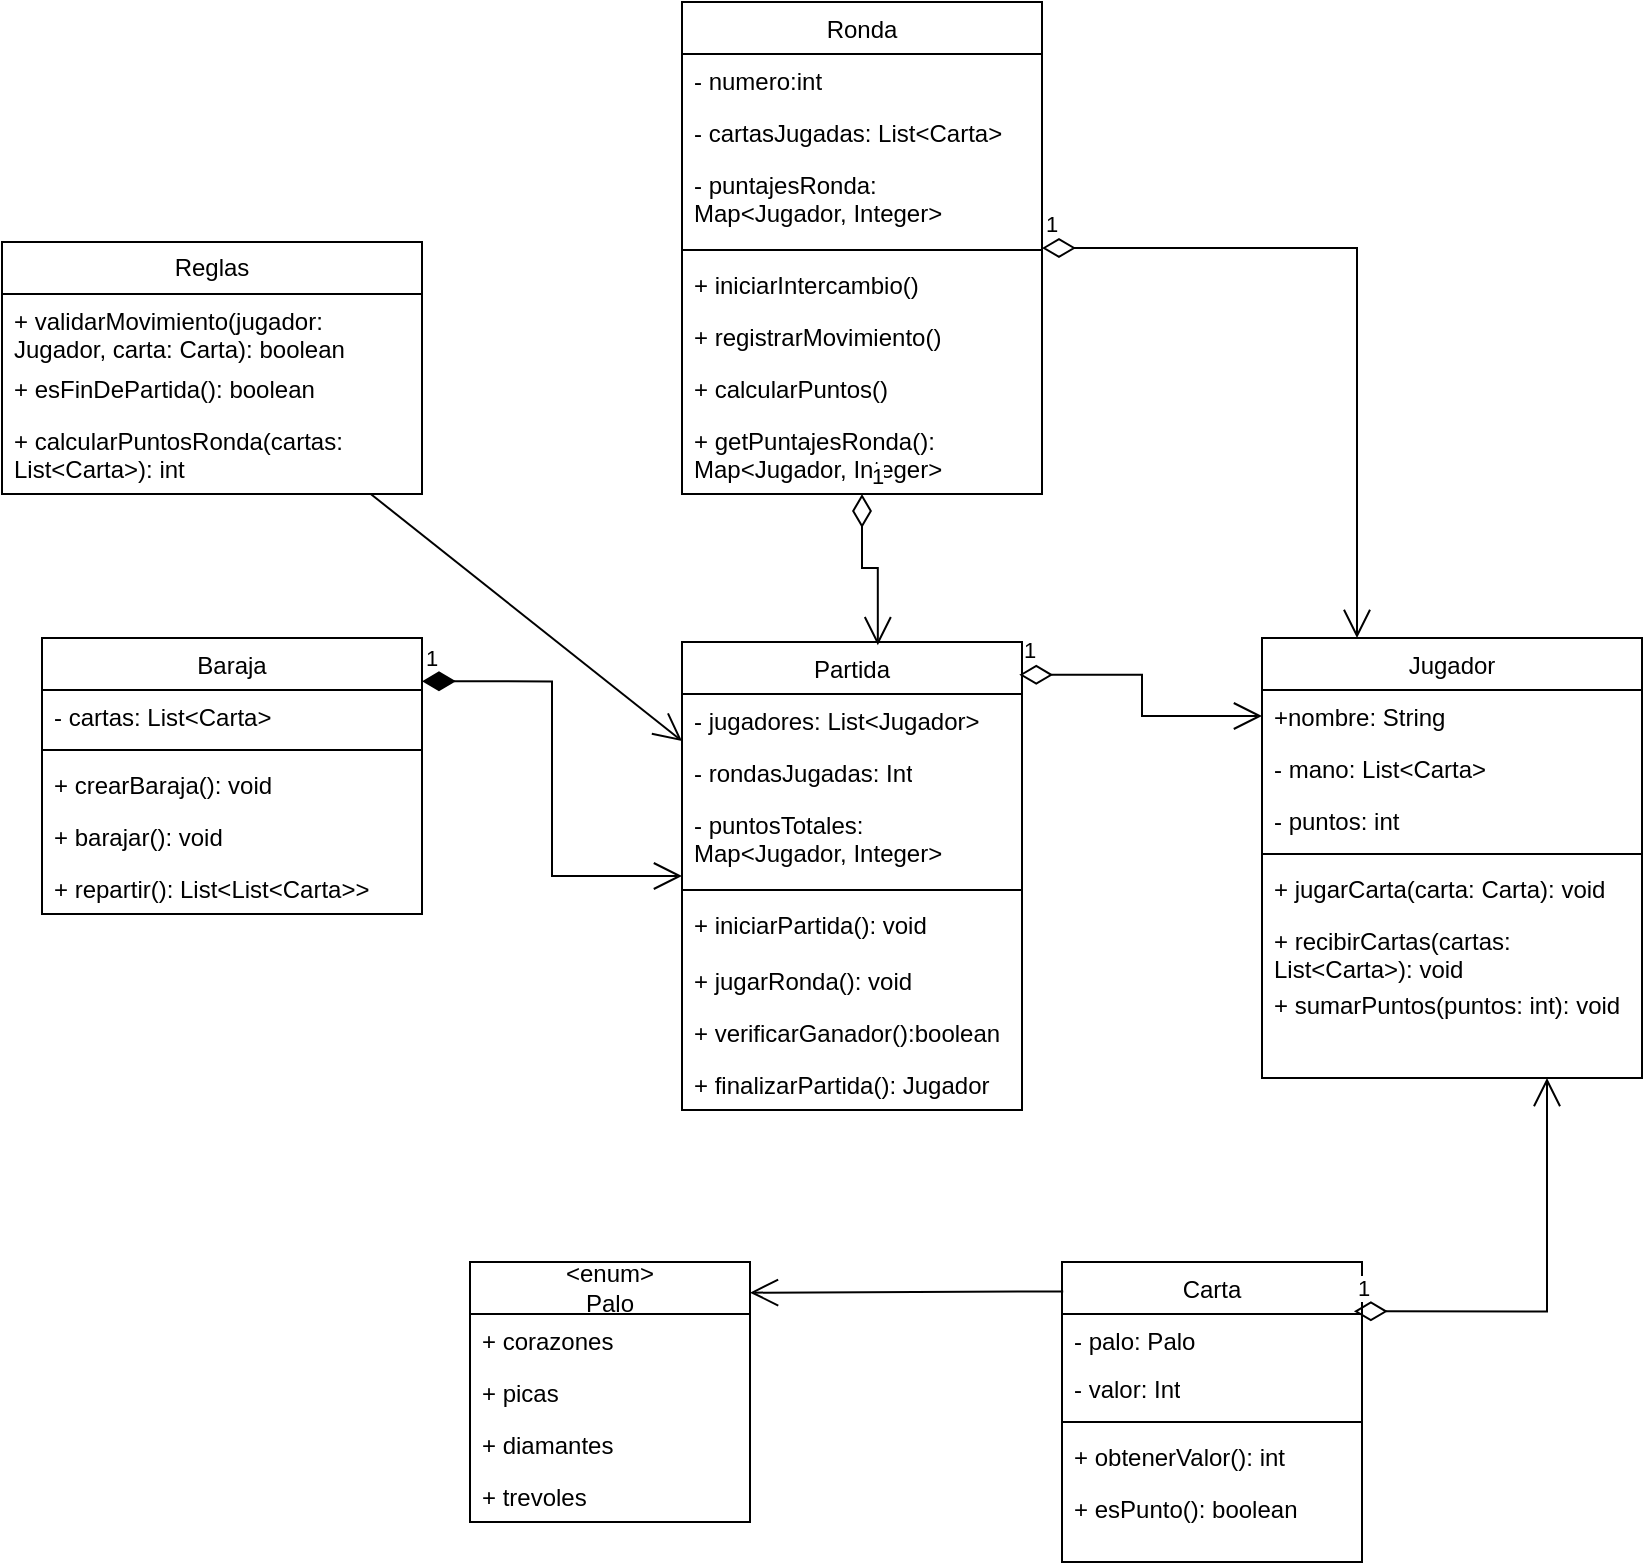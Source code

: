 <mxfile version="22.0.3" type="device">
  <diagram id="C5RBs43oDa-KdzZeNtuy" name="Page-1">
    <mxGraphModel dx="1034" dy="1688" grid="1" gridSize="10" guides="1" tooltips="1" connect="1" arrows="1" fold="1" page="1" pageScale="1" pageWidth="827" pageHeight="1169" math="0" shadow="0">
      <root>
        <mxCell id="WIyWlLk6GJQsqaUBKTNV-0" />
        <mxCell id="WIyWlLk6GJQsqaUBKTNV-1" parent="WIyWlLk6GJQsqaUBKTNV-0" />
        <mxCell id="zkfFHV4jXpPFQw0GAbJ--17" value="Jugador" style="swimlane;fontStyle=0;align=center;verticalAlign=top;childLayout=stackLayout;horizontal=1;startSize=26;horizontalStack=0;resizeParent=1;resizeLast=0;collapsible=1;marginBottom=0;rounded=0;shadow=0;strokeWidth=1;" parent="WIyWlLk6GJQsqaUBKTNV-1" vertex="1">
          <mxGeometry x="670" y="158" width="190" height="220" as="geometry">
            <mxRectangle x="550" y="140" width="160" height="26" as="alternateBounds" />
          </mxGeometry>
        </mxCell>
        <mxCell id="zkfFHV4jXpPFQw0GAbJ--18" value="+nombre: String" style="text;align=left;verticalAlign=top;spacingLeft=4;spacingRight=4;overflow=hidden;rotatable=0;points=[[0,0.5],[1,0.5]];portConstraint=eastwest;" parent="zkfFHV4jXpPFQw0GAbJ--17" vertex="1">
          <mxGeometry y="26" width="190" height="26" as="geometry" />
        </mxCell>
        <mxCell id="1rjTtEy0xH4NKV1ADeRm-15" value="- mano: List&amp;lt;Carta&amp;gt;" style="text;strokeColor=none;fillColor=none;align=left;verticalAlign=top;spacingLeft=4;spacingRight=4;overflow=hidden;rotatable=0;points=[[0,0.5],[1,0.5]];portConstraint=eastwest;whiteSpace=wrap;html=1;" parent="zkfFHV4jXpPFQw0GAbJ--17" vertex="1">
          <mxGeometry y="52" width="190" height="26" as="geometry" />
        </mxCell>
        <mxCell id="1rjTtEy0xH4NKV1ADeRm-16" value="- puntos: int" style="text;strokeColor=none;fillColor=none;align=left;verticalAlign=top;spacingLeft=4;spacingRight=4;overflow=hidden;rotatable=0;points=[[0,0.5],[1,0.5]];portConstraint=eastwest;whiteSpace=wrap;html=1;" parent="zkfFHV4jXpPFQw0GAbJ--17" vertex="1">
          <mxGeometry y="78" width="190" height="26" as="geometry" />
        </mxCell>
        <mxCell id="zkfFHV4jXpPFQw0GAbJ--23" value="" style="line;html=1;strokeWidth=1;align=left;verticalAlign=middle;spacingTop=-1;spacingLeft=3;spacingRight=3;rotatable=0;labelPosition=right;points=[];portConstraint=eastwest;" parent="zkfFHV4jXpPFQw0GAbJ--17" vertex="1">
          <mxGeometry y="104" width="190" height="8" as="geometry" />
        </mxCell>
        <mxCell id="1rjTtEy0xH4NKV1ADeRm-18" value="+ jugarCarta(carta: Carta): void" style="text;strokeColor=none;fillColor=none;align=left;verticalAlign=top;spacingLeft=4;spacingRight=4;overflow=hidden;rotatable=0;points=[[0,0.5],[1,0.5]];portConstraint=eastwest;whiteSpace=wrap;html=1;" parent="zkfFHV4jXpPFQw0GAbJ--17" vertex="1">
          <mxGeometry y="112" width="190" height="26" as="geometry" />
        </mxCell>
        <mxCell id="1rjTtEy0xH4NKV1ADeRm-20" value="+ recibirCartas(cartas: List&amp;lt;Carta&amp;gt;): void" style="text;strokeColor=none;fillColor=none;align=left;verticalAlign=top;spacingLeft=4;spacingRight=4;overflow=hidden;rotatable=0;points=[[0,0.5],[1,0.5]];portConstraint=eastwest;whiteSpace=wrap;html=1;" parent="zkfFHV4jXpPFQw0GAbJ--17" vertex="1">
          <mxGeometry y="138" width="190" height="32" as="geometry" />
        </mxCell>
        <mxCell id="1rjTtEy0xH4NKV1ADeRm-21" value="+ sumarPuntos(puntos: int): void" style="text;strokeColor=none;fillColor=none;align=left;verticalAlign=top;spacingLeft=4;spacingRight=4;overflow=hidden;rotatable=0;points=[[0,0.5],[1,0.5]];portConstraint=eastwest;whiteSpace=wrap;html=1;" parent="zkfFHV4jXpPFQw0GAbJ--17" vertex="1">
          <mxGeometry y="170" width="190" height="26" as="geometry" />
        </mxCell>
        <mxCell id="1rjTtEy0xH4NKV1ADeRm-0" value="Carta" style="swimlane;fontStyle=0;align=center;verticalAlign=top;childLayout=stackLayout;horizontal=1;startSize=26;horizontalStack=0;resizeParent=1;resizeLast=0;collapsible=1;marginBottom=0;rounded=0;shadow=0;strokeWidth=1;" parent="WIyWlLk6GJQsqaUBKTNV-1" vertex="1">
          <mxGeometry x="570" y="470" width="150" height="150" as="geometry">
            <mxRectangle x="550" y="140" width="160" height="26" as="alternateBounds" />
          </mxGeometry>
        </mxCell>
        <mxCell id="1rjTtEy0xH4NKV1ADeRm-1" value="- palo: Palo&#xa;" style="text;align=left;verticalAlign=top;spacingLeft=4;spacingRight=4;overflow=hidden;rotatable=0;points=[[0,0.5],[1,0.5]];portConstraint=eastwest;" parent="1rjTtEy0xH4NKV1ADeRm-0" vertex="1">
          <mxGeometry y="26" width="150" height="24" as="geometry" />
        </mxCell>
        <mxCell id="1rjTtEy0xH4NKV1ADeRm-10" value="- valor: Int" style="text;strokeColor=none;fillColor=none;align=left;verticalAlign=top;spacingLeft=4;spacingRight=4;overflow=hidden;rotatable=0;points=[[0,0.5],[1,0.5]];portConstraint=eastwest;whiteSpace=wrap;html=1;" parent="1rjTtEy0xH4NKV1ADeRm-0" vertex="1">
          <mxGeometry y="50" width="150" height="26" as="geometry" />
        </mxCell>
        <mxCell id="1rjTtEy0xH4NKV1ADeRm-12" value="" style="line;strokeWidth=1;fillColor=none;align=left;verticalAlign=middle;spacingTop=-1;spacingLeft=3;spacingRight=3;rotatable=0;labelPosition=right;points=[];portConstraint=eastwest;strokeColor=inherit;" parent="1rjTtEy0xH4NKV1ADeRm-0" vertex="1">
          <mxGeometry y="76" width="150" height="8" as="geometry" />
        </mxCell>
        <mxCell id="1rjTtEy0xH4NKV1ADeRm-11" value="+ obtenerValor(): int" style="text;strokeColor=none;fillColor=none;align=left;verticalAlign=top;spacingLeft=4;spacingRight=4;overflow=hidden;rotatable=0;points=[[0,0.5],[1,0.5]];portConstraint=eastwest;whiteSpace=wrap;html=1;" parent="1rjTtEy0xH4NKV1ADeRm-0" vertex="1">
          <mxGeometry y="84" width="150" height="26" as="geometry" />
        </mxCell>
        <mxCell id="1rjTtEy0xH4NKV1ADeRm-13" value="+ esPunto(): boolean" style="text;strokeColor=none;fillColor=none;align=left;verticalAlign=top;spacingLeft=4;spacingRight=4;overflow=hidden;rotatable=0;points=[[0,0.5],[1,0.5]];portConstraint=eastwest;whiteSpace=wrap;html=1;" parent="1rjTtEy0xH4NKV1ADeRm-0" vertex="1">
          <mxGeometry y="110" width="150" height="26" as="geometry" />
        </mxCell>
        <mxCell id="1rjTtEy0xH4NKV1ADeRm-22" value="&lt;span style=&quot;font-weight: normal;&quot;&gt;Baraja&lt;/span&gt;" style="swimlane;fontStyle=1;align=center;verticalAlign=top;childLayout=stackLayout;horizontal=1;startSize=26;horizontalStack=0;resizeParent=1;resizeParentMax=0;resizeLast=0;collapsible=1;marginBottom=0;whiteSpace=wrap;html=1;" parent="WIyWlLk6GJQsqaUBKTNV-1" vertex="1">
          <mxGeometry x="60" y="158" width="190" height="138" as="geometry" />
        </mxCell>
        <mxCell id="1rjTtEy0xH4NKV1ADeRm-23" value="- cartas: List&amp;lt;Carta&amp;gt;" style="text;strokeColor=none;fillColor=none;align=left;verticalAlign=top;spacingLeft=4;spacingRight=4;overflow=hidden;rotatable=0;points=[[0,0.5],[1,0.5]];portConstraint=eastwest;whiteSpace=wrap;html=1;" parent="1rjTtEy0xH4NKV1ADeRm-22" vertex="1">
          <mxGeometry y="26" width="190" height="26" as="geometry" />
        </mxCell>
        <mxCell id="1rjTtEy0xH4NKV1ADeRm-24" value="" style="line;strokeWidth=1;fillColor=none;align=left;verticalAlign=middle;spacingTop=-1;spacingLeft=3;spacingRight=3;rotatable=0;labelPosition=right;points=[];portConstraint=eastwest;strokeColor=inherit;" parent="1rjTtEy0xH4NKV1ADeRm-22" vertex="1">
          <mxGeometry y="52" width="190" height="8" as="geometry" />
        </mxCell>
        <mxCell id="1rjTtEy0xH4NKV1ADeRm-25" value="+ crearBaraja(): void" style="text;strokeColor=none;fillColor=none;align=left;verticalAlign=top;spacingLeft=4;spacingRight=4;overflow=hidden;rotatable=0;points=[[0,0.5],[1,0.5]];portConstraint=eastwest;whiteSpace=wrap;html=1;" parent="1rjTtEy0xH4NKV1ADeRm-22" vertex="1">
          <mxGeometry y="60" width="190" height="26" as="geometry" />
        </mxCell>
        <mxCell id="1rjTtEy0xH4NKV1ADeRm-26" value="+ barajar(): void" style="text;strokeColor=none;fillColor=none;align=left;verticalAlign=top;spacingLeft=4;spacingRight=4;overflow=hidden;rotatable=0;points=[[0,0.5],[1,0.5]];portConstraint=eastwest;whiteSpace=wrap;html=1;" parent="1rjTtEy0xH4NKV1ADeRm-22" vertex="1">
          <mxGeometry y="86" width="190" height="26" as="geometry" />
        </mxCell>
        <mxCell id="1rjTtEy0xH4NKV1ADeRm-27" value="+ repartir(): List&amp;lt;List&amp;lt;Carta&amp;gt;&amp;gt;" style="text;strokeColor=none;fillColor=none;align=left;verticalAlign=top;spacingLeft=4;spacingRight=4;overflow=hidden;rotatable=0;points=[[0,0.5],[1,0.5]];portConstraint=eastwest;whiteSpace=wrap;html=1;" parent="1rjTtEy0xH4NKV1ADeRm-22" vertex="1">
          <mxGeometry y="112" width="190" height="26" as="geometry" />
        </mxCell>
        <mxCell id="1rjTtEy0xH4NKV1ADeRm-28" value="&lt;span style=&quot;font-weight: normal;&quot;&gt;Partida&lt;/span&gt;" style="swimlane;fontStyle=1;align=center;verticalAlign=top;childLayout=stackLayout;horizontal=1;startSize=26;horizontalStack=0;resizeParent=1;resizeParentMax=0;resizeLast=0;collapsible=1;marginBottom=0;whiteSpace=wrap;html=1;" parent="WIyWlLk6GJQsqaUBKTNV-1" vertex="1">
          <mxGeometry x="380" y="160" width="170" height="234" as="geometry" />
        </mxCell>
        <mxCell id="1rjTtEy0xH4NKV1ADeRm-29" value="- jugadores: List&amp;lt;Jugador&amp;gt;" style="text;strokeColor=none;fillColor=none;align=left;verticalAlign=top;spacingLeft=4;spacingRight=4;overflow=hidden;rotatable=0;points=[[0,0.5],[1,0.5]];portConstraint=eastwest;whiteSpace=wrap;html=1;" parent="1rjTtEy0xH4NKV1ADeRm-28" vertex="1">
          <mxGeometry y="26" width="170" height="26" as="geometry" />
        </mxCell>
        <mxCell id="1rjTtEy0xH4NKV1ADeRm-32" value="- rondasJugadas: Int" style="text;strokeColor=none;fillColor=none;align=left;verticalAlign=top;spacingLeft=4;spacingRight=4;overflow=hidden;rotatable=0;points=[[0,0.5],[1,0.5]];portConstraint=eastwest;whiteSpace=wrap;html=1;" parent="1rjTtEy0xH4NKV1ADeRm-28" vertex="1">
          <mxGeometry y="52" width="170" height="26" as="geometry" />
        </mxCell>
        <mxCell id="1rjTtEy0xH4NKV1ADeRm-33" value="- puntosTotales: Map&amp;lt;Jugador, Integer&amp;gt;" style="text;strokeColor=none;fillColor=none;align=left;verticalAlign=top;spacingLeft=4;spacingRight=4;overflow=hidden;rotatable=0;points=[[0,0.5],[1,0.5]];portConstraint=eastwest;whiteSpace=wrap;html=1;" parent="1rjTtEy0xH4NKV1ADeRm-28" vertex="1">
          <mxGeometry y="78" width="170" height="42" as="geometry" />
        </mxCell>
        <mxCell id="1rjTtEy0xH4NKV1ADeRm-30" value="" style="line;strokeWidth=1;fillColor=none;align=left;verticalAlign=middle;spacingTop=-1;spacingLeft=3;spacingRight=3;rotatable=0;labelPosition=right;points=[];portConstraint=eastwest;strokeColor=inherit;" parent="1rjTtEy0xH4NKV1ADeRm-28" vertex="1">
          <mxGeometry y="120" width="170" height="8" as="geometry" />
        </mxCell>
        <mxCell id="1rjTtEy0xH4NKV1ADeRm-31" value="+ iniciarPartida(): void" style="text;strokeColor=none;fillColor=none;align=left;verticalAlign=top;spacingLeft=4;spacingRight=4;overflow=hidden;rotatable=0;points=[[0,0.5],[1,0.5]];portConstraint=eastwest;whiteSpace=wrap;html=1;" parent="1rjTtEy0xH4NKV1ADeRm-28" vertex="1">
          <mxGeometry y="128" width="170" height="28" as="geometry" />
        </mxCell>
        <mxCell id="1rjTtEy0xH4NKV1ADeRm-34" value="+ jugarRonda(): void" style="text;strokeColor=none;fillColor=none;align=left;verticalAlign=top;spacingLeft=4;spacingRight=4;overflow=hidden;rotatable=0;points=[[0,0.5],[1,0.5]];portConstraint=eastwest;whiteSpace=wrap;html=1;" parent="1rjTtEy0xH4NKV1ADeRm-28" vertex="1">
          <mxGeometry y="156" width="170" height="26" as="geometry" />
        </mxCell>
        <mxCell id="1rjTtEy0xH4NKV1ADeRm-35" value="+ verificarGanador():boolean" style="text;strokeColor=none;fillColor=none;align=left;verticalAlign=top;spacingLeft=4;spacingRight=4;overflow=hidden;rotatable=0;points=[[0,0.5],[1,0.5]];portConstraint=eastwest;whiteSpace=wrap;html=1;" parent="1rjTtEy0xH4NKV1ADeRm-28" vertex="1">
          <mxGeometry y="182" width="170" height="26" as="geometry" />
        </mxCell>
        <mxCell id="1rjTtEy0xH4NKV1ADeRm-36" value="+ finalizarPartida(): Jugador" style="text;strokeColor=none;fillColor=none;align=left;verticalAlign=top;spacingLeft=4;spacingRight=4;overflow=hidden;rotatable=0;points=[[0,0.5],[1,0.5]];portConstraint=eastwest;whiteSpace=wrap;html=1;" parent="1rjTtEy0xH4NKV1ADeRm-28" vertex="1">
          <mxGeometry y="208" width="170" height="26" as="geometry" />
        </mxCell>
        <mxCell id="1rjTtEy0xH4NKV1ADeRm-37" value="Reglas" style="swimlane;fontStyle=0;childLayout=stackLayout;horizontal=1;startSize=26;fillColor=none;horizontalStack=0;resizeParent=1;resizeParentMax=0;resizeLast=0;collapsible=1;marginBottom=0;whiteSpace=wrap;html=1;" parent="WIyWlLk6GJQsqaUBKTNV-1" vertex="1">
          <mxGeometry x="40" y="-40" width="210" height="126" as="geometry" />
        </mxCell>
        <mxCell id="1rjTtEy0xH4NKV1ADeRm-38" value="+ validarMovimiento(jugador: Jugador, carta: Carta): boolean" style="text;strokeColor=none;fillColor=none;align=left;verticalAlign=top;spacingLeft=4;spacingRight=4;overflow=hidden;rotatable=0;points=[[0,0.5],[1,0.5]];portConstraint=eastwest;whiteSpace=wrap;html=1;" parent="1rjTtEy0xH4NKV1ADeRm-37" vertex="1">
          <mxGeometry y="26" width="210" height="34" as="geometry" />
        </mxCell>
        <mxCell id="1rjTtEy0xH4NKV1ADeRm-41" value="+ esFinDePartida(): boolean" style="text;strokeColor=none;fillColor=none;align=left;verticalAlign=top;spacingLeft=4;spacingRight=4;overflow=hidden;rotatable=0;points=[[0,0.5],[1,0.5]];portConstraint=eastwest;whiteSpace=wrap;html=1;" parent="1rjTtEy0xH4NKV1ADeRm-37" vertex="1">
          <mxGeometry y="60" width="210" height="26" as="geometry" />
        </mxCell>
        <mxCell id="1rjTtEy0xH4NKV1ADeRm-42" value="+ calcularPuntosRonda(cartas: List&amp;lt;Carta&amp;gt;): int" style="text;strokeColor=none;fillColor=none;align=left;verticalAlign=top;spacingLeft=4;spacingRight=4;overflow=hidden;rotatable=0;points=[[0,0.5],[1,0.5]];portConstraint=eastwest;whiteSpace=wrap;html=1;" parent="1rjTtEy0xH4NKV1ADeRm-37" vertex="1">
          <mxGeometry y="86" width="210" height="40" as="geometry" />
        </mxCell>
        <mxCell id="1rjTtEy0xH4NKV1ADeRm-43" value="1" style="endArrow=open;html=1;endSize=12;startArrow=diamondThin;startSize=14;startFill=1;edgeStyle=orthogonalEdgeStyle;align=left;verticalAlign=bottom;rounded=0;exitX=1;exitY=-0.167;exitDx=0;exitDy=0;exitPerimeter=0;" parent="WIyWlLk6GJQsqaUBKTNV-1" source="1rjTtEy0xH4NKV1ADeRm-23" target="1rjTtEy0xH4NKV1ADeRm-28" edge="1">
          <mxGeometry x="-1" y="3" relative="1" as="geometry">
            <mxPoint x="270" y="180" as="sourcePoint" />
            <mxPoint x="380" y="183" as="targetPoint" />
          </mxGeometry>
        </mxCell>
        <mxCell id="1rjTtEy0xH4NKV1ADeRm-46" value="1" style="endArrow=open;html=1;endSize=12;startArrow=diamondThin;startSize=14;startFill=0;edgeStyle=orthogonalEdgeStyle;align=left;verticalAlign=bottom;rounded=0;exitX=0.992;exitY=0.07;exitDx=0;exitDy=0;exitPerimeter=0;" parent="WIyWlLk6GJQsqaUBKTNV-1" source="1rjTtEy0xH4NKV1ADeRm-28" target="zkfFHV4jXpPFQw0GAbJ--18" edge="1">
          <mxGeometry x="-1" y="3" relative="1" as="geometry">
            <mxPoint x="540" y="210" as="sourcePoint" />
            <mxPoint x="700" y="210" as="targetPoint" />
          </mxGeometry>
        </mxCell>
        <mxCell id="1rjTtEy0xH4NKV1ADeRm-47" value="1" style="endArrow=open;html=1;endSize=12;startArrow=diamondThin;startSize=14;startFill=0;edgeStyle=orthogonalEdgeStyle;align=left;verticalAlign=bottom;rounded=0;exitX=0.973;exitY=-0.056;exitDx=0;exitDy=0;exitPerimeter=0;entryX=0.75;entryY=1;entryDx=0;entryDy=0;" parent="WIyWlLk6GJQsqaUBKTNV-1" source="1rjTtEy0xH4NKV1ADeRm-1" target="zkfFHV4jXpPFQw0GAbJ--17" edge="1">
          <mxGeometry x="-1" y="3" relative="1" as="geometry">
            <mxPoint x="720" y="520" as="sourcePoint" />
            <mxPoint x="850" y="380" as="targetPoint" />
          </mxGeometry>
        </mxCell>
        <mxCell id="1rjTtEy0xH4NKV1ADeRm-49" value="&amp;lt;enum&amp;gt;&lt;br&gt;Palo" style="swimlane;fontStyle=0;childLayout=stackLayout;horizontal=1;startSize=26;fillColor=none;horizontalStack=0;resizeParent=1;resizeParentMax=0;resizeLast=0;collapsible=1;marginBottom=0;whiteSpace=wrap;html=1;" parent="WIyWlLk6GJQsqaUBKTNV-1" vertex="1">
          <mxGeometry x="274" y="470" width="140" height="130" as="geometry" />
        </mxCell>
        <mxCell id="1rjTtEy0xH4NKV1ADeRm-50" value="+ corazones" style="text;strokeColor=none;fillColor=none;align=left;verticalAlign=top;spacingLeft=4;spacingRight=4;overflow=hidden;rotatable=0;points=[[0,0.5],[1,0.5]];portConstraint=eastwest;whiteSpace=wrap;html=1;" parent="1rjTtEy0xH4NKV1ADeRm-49" vertex="1">
          <mxGeometry y="26" width="140" height="26" as="geometry" />
        </mxCell>
        <mxCell id="1rjTtEy0xH4NKV1ADeRm-51" value="+ picas" style="text;strokeColor=none;fillColor=none;align=left;verticalAlign=top;spacingLeft=4;spacingRight=4;overflow=hidden;rotatable=0;points=[[0,0.5],[1,0.5]];portConstraint=eastwest;whiteSpace=wrap;html=1;" parent="1rjTtEy0xH4NKV1ADeRm-49" vertex="1">
          <mxGeometry y="52" width="140" height="26" as="geometry" />
        </mxCell>
        <mxCell id="1rjTtEy0xH4NKV1ADeRm-52" value="+ diamantes" style="text;strokeColor=none;fillColor=none;align=left;verticalAlign=top;spacingLeft=4;spacingRight=4;overflow=hidden;rotatable=0;points=[[0,0.5],[1,0.5]];portConstraint=eastwest;whiteSpace=wrap;html=1;" parent="1rjTtEy0xH4NKV1ADeRm-49" vertex="1">
          <mxGeometry y="78" width="140" height="26" as="geometry" />
        </mxCell>
        <mxCell id="1rjTtEy0xH4NKV1ADeRm-53" value="+ trevoles" style="text;strokeColor=none;fillColor=none;align=left;verticalAlign=top;spacingLeft=4;spacingRight=4;overflow=hidden;rotatable=0;points=[[0,0.5],[1,0.5]];portConstraint=eastwest;whiteSpace=wrap;html=1;" parent="1rjTtEy0xH4NKV1ADeRm-49" vertex="1">
          <mxGeometry y="104" width="140" height="26" as="geometry" />
        </mxCell>
        <mxCell id="1rjTtEy0xH4NKV1ADeRm-54" value="" style="endArrow=open;endFill=1;endSize=12;html=1;rounded=0;entryX=1;entryY=0.118;entryDx=0;entryDy=0;entryPerimeter=0;exitX=0.004;exitY=0.098;exitDx=0;exitDy=0;exitPerimeter=0;" parent="WIyWlLk6GJQsqaUBKTNV-1" source="1rjTtEy0xH4NKV1ADeRm-0" target="1rjTtEy0xH4NKV1ADeRm-49" edge="1">
          <mxGeometry width="160" relative="1" as="geometry">
            <mxPoint x="410" y="390" as="sourcePoint" />
            <mxPoint x="570" y="390" as="targetPoint" />
          </mxGeometry>
        </mxCell>
        <mxCell id="Zyvc3G4V16ZzNz-KqC-n-1" value="&lt;span style=&quot;font-weight: normal;&quot;&gt;Ronda&lt;/span&gt;" style="swimlane;fontStyle=1;align=center;verticalAlign=top;childLayout=stackLayout;horizontal=1;startSize=26;horizontalStack=0;resizeParent=1;resizeParentMax=0;resizeLast=0;collapsible=1;marginBottom=0;whiteSpace=wrap;html=1;" vertex="1" parent="WIyWlLk6GJQsqaUBKTNV-1">
          <mxGeometry x="380" y="-160" width="180" height="246" as="geometry" />
        </mxCell>
        <mxCell id="Zyvc3G4V16ZzNz-KqC-n-2" value="- numero:int" style="text;strokeColor=none;fillColor=none;align=left;verticalAlign=top;spacingLeft=4;spacingRight=4;overflow=hidden;rotatable=0;points=[[0,0.5],[1,0.5]];portConstraint=eastwest;whiteSpace=wrap;html=1;" vertex="1" parent="Zyvc3G4V16ZzNz-KqC-n-1">
          <mxGeometry y="26" width="180" height="26" as="geometry" />
        </mxCell>
        <mxCell id="Zyvc3G4V16ZzNz-KqC-n-5" value="- cartasJugadas: List&amp;lt;Carta&amp;gt;" style="text;strokeColor=none;fillColor=none;align=left;verticalAlign=top;spacingLeft=4;spacingRight=4;overflow=hidden;rotatable=0;points=[[0,0.5],[1,0.5]];portConstraint=eastwest;whiteSpace=wrap;html=1;" vertex="1" parent="Zyvc3G4V16ZzNz-KqC-n-1">
          <mxGeometry y="52" width="180" height="26" as="geometry" />
        </mxCell>
        <mxCell id="Zyvc3G4V16ZzNz-KqC-n-6" value="- puntajesRonda: Map&amp;lt;Jugador, Integer&amp;gt;" style="text;strokeColor=none;fillColor=none;align=left;verticalAlign=top;spacingLeft=4;spacingRight=4;overflow=hidden;rotatable=0;points=[[0,0.5],[1,0.5]];portConstraint=eastwest;whiteSpace=wrap;html=1;" vertex="1" parent="Zyvc3G4V16ZzNz-KqC-n-1">
          <mxGeometry y="78" width="180" height="42" as="geometry" />
        </mxCell>
        <mxCell id="Zyvc3G4V16ZzNz-KqC-n-3" value="" style="line;strokeWidth=1;fillColor=none;align=left;verticalAlign=middle;spacingTop=-1;spacingLeft=3;spacingRight=3;rotatable=0;labelPosition=right;points=[];portConstraint=eastwest;strokeColor=inherit;" vertex="1" parent="Zyvc3G4V16ZzNz-KqC-n-1">
          <mxGeometry y="120" width="180" height="8" as="geometry" />
        </mxCell>
        <mxCell id="Zyvc3G4V16ZzNz-KqC-n-4" value="+ iniciarIntercambio()" style="text;strokeColor=none;fillColor=none;align=left;verticalAlign=top;spacingLeft=4;spacingRight=4;overflow=hidden;rotatable=0;points=[[0,0.5],[1,0.5]];portConstraint=eastwest;whiteSpace=wrap;html=1;" vertex="1" parent="Zyvc3G4V16ZzNz-KqC-n-1">
          <mxGeometry y="128" width="180" height="26" as="geometry" />
        </mxCell>
        <mxCell id="Zyvc3G4V16ZzNz-KqC-n-7" value="+ registrarMovimiento()" style="text;strokeColor=none;fillColor=none;align=left;verticalAlign=top;spacingLeft=4;spacingRight=4;overflow=hidden;rotatable=0;points=[[0,0.5],[1,0.5]];portConstraint=eastwest;whiteSpace=wrap;html=1;" vertex="1" parent="Zyvc3G4V16ZzNz-KqC-n-1">
          <mxGeometry y="154" width="180" height="26" as="geometry" />
        </mxCell>
        <mxCell id="Zyvc3G4V16ZzNz-KqC-n-8" value="+ calcularPuntos()" style="text;strokeColor=none;fillColor=none;align=left;verticalAlign=top;spacingLeft=4;spacingRight=4;overflow=hidden;rotatable=0;points=[[0,0.5],[1,0.5]];portConstraint=eastwest;whiteSpace=wrap;html=1;" vertex="1" parent="Zyvc3G4V16ZzNz-KqC-n-1">
          <mxGeometry y="180" width="180" height="26" as="geometry" />
        </mxCell>
        <mxCell id="Zyvc3G4V16ZzNz-KqC-n-9" value="+ getPuntajesRonda(): Map&amp;lt;Jugador, Integer&amp;gt;" style="text;strokeColor=none;fillColor=none;align=left;verticalAlign=top;spacingLeft=4;spacingRight=4;overflow=hidden;rotatable=0;points=[[0,0.5],[1,0.5]];portConstraint=eastwest;whiteSpace=wrap;html=1;" vertex="1" parent="Zyvc3G4V16ZzNz-KqC-n-1">
          <mxGeometry y="206" width="180" height="40" as="geometry" />
        </mxCell>
        <mxCell id="Zyvc3G4V16ZzNz-KqC-n-10" value="1" style="endArrow=open;html=1;endSize=12;startArrow=diamondThin;startSize=14;startFill=0;edgeStyle=orthogonalEdgeStyle;align=left;verticalAlign=bottom;rounded=0;entryX=0.576;entryY=0.007;entryDx=0;entryDy=0;entryPerimeter=0;" edge="1" parent="WIyWlLk6GJQsqaUBKTNV-1" source="Zyvc3G4V16ZzNz-KqC-n-1" target="1rjTtEy0xH4NKV1ADeRm-28">
          <mxGeometry x="-1" y="3" relative="1" as="geometry">
            <mxPoint x="460" y="90" as="sourcePoint" />
            <mxPoint x="590" y="90" as="targetPoint" />
          </mxGeometry>
        </mxCell>
        <mxCell id="Zyvc3G4V16ZzNz-KqC-n-11" value="1" style="endArrow=open;html=1;endSize=12;startArrow=diamondThin;startSize=14;startFill=0;edgeStyle=orthogonalEdgeStyle;align=left;verticalAlign=bottom;rounded=0;entryX=0.25;entryY=0;entryDx=0;entryDy=0;" edge="1" parent="WIyWlLk6GJQsqaUBKTNV-1" source="Zyvc3G4V16ZzNz-KqC-n-1" target="zkfFHV4jXpPFQw0GAbJ--17">
          <mxGeometry x="-1" y="3" relative="1" as="geometry">
            <mxPoint x="430" y="90" as="sourcePoint" />
            <mxPoint x="590" y="90" as="targetPoint" />
          </mxGeometry>
        </mxCell>
        <mxCell id="Zyvc3G4V16ZzNz-KqC-n-13" value="" style="endArrow=open;endFill=1;endSize=12;html=1;rounded=0;" edge="1" parent="WIyWlLk6GJQsqaUBKTNV-1" source="1rjTtEy0xH4NKV1ADeRm-37" target="1rjTtEy0xH4NKV1ADeRm-28">
          <mxGeometry width="160" relative="1" as="geometry">
            <mxPoint x="430" y="100" as="sourcePoint" />
            <mxPoint x="590" y="100" as="targetPoint" />
          </mxGeometry>
        </mxCell>
      </root>
    </mxGraphModel>
  </diagram>
</mxfile>
